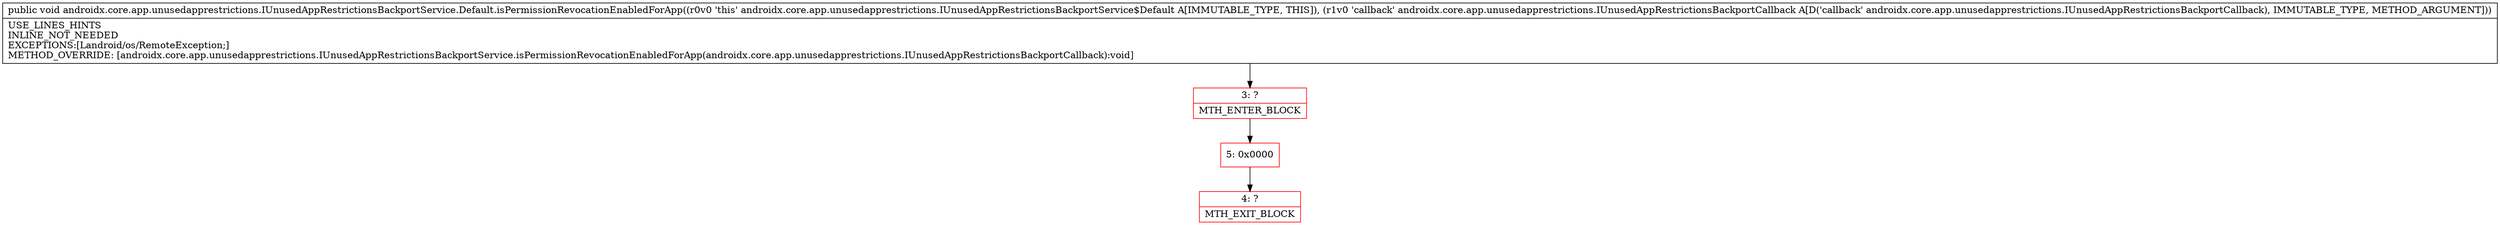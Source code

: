 digraph "CFG forandroidx.core.app.unusedapprestrictions.IUnusedAppRestrictionsBackportService.Default.isPermissionRevocationEnabledForApp(Landroidx\/core\/app\/unusedapprestrictions\/IUnusedAppRestrictionsBackportCallback;)V" {
subgraph cluster_Region_862644705 {
label = "R(0)";
node [shape=record,color=blue];
}
Node_3 [shape=record,color=red,label="{3\:\ ?|MTH_ENTER_BLOCK\l}"];
Node_5 [shape=record,color=red,label="{5\:\ 0x0000}"];
Node_4 [shape=record,color=red,label="{4\:\ ?|MTH_EXIT_BLOCK\l}"];
MethodNode[shape=record,label="{public void androidx.core.app.unusedapprestrictions.IUnusedAppRestrictionsBackportService.Default.isPermissionRevocationEnabledForApp((r0v0 'this' androidx.core.app.unusedapprestrictions.IUnusedAppRestrictionsBackportService$Default A[IMMUTABLE_TYPE, THIS]), (r1v0 'callback' androidx.core.app.unusedapprestrictions.IUnusedAppRestrictionsBackportCallback A[D('callback' androidx.core.app.unusedapprestrictions.IUnusedAppRestrictionsBackportCallback), IMMUTABLE_TYPE, METHOD_ARGUMENT]))  | USE_LINES_HINTS\lINLINE_NOT_NEEDED\lEXCEPTIONS:[Landroid\/os\/RemoteException;]\lMETHOD_OVERRIDE: [androidx.core.app.unusedapprestrictions.IUnusedAppRestrictionsBackportService.isPermissionRevocationEnabledForApp(androidx.core.app.unusedapprestrictions.IUnusedAppRestrictionsBackportCallback):void]\l}"];
MethodNode -> Node_3;Node_3 -> Node_5;
Node_5 -> Node_4;
}

